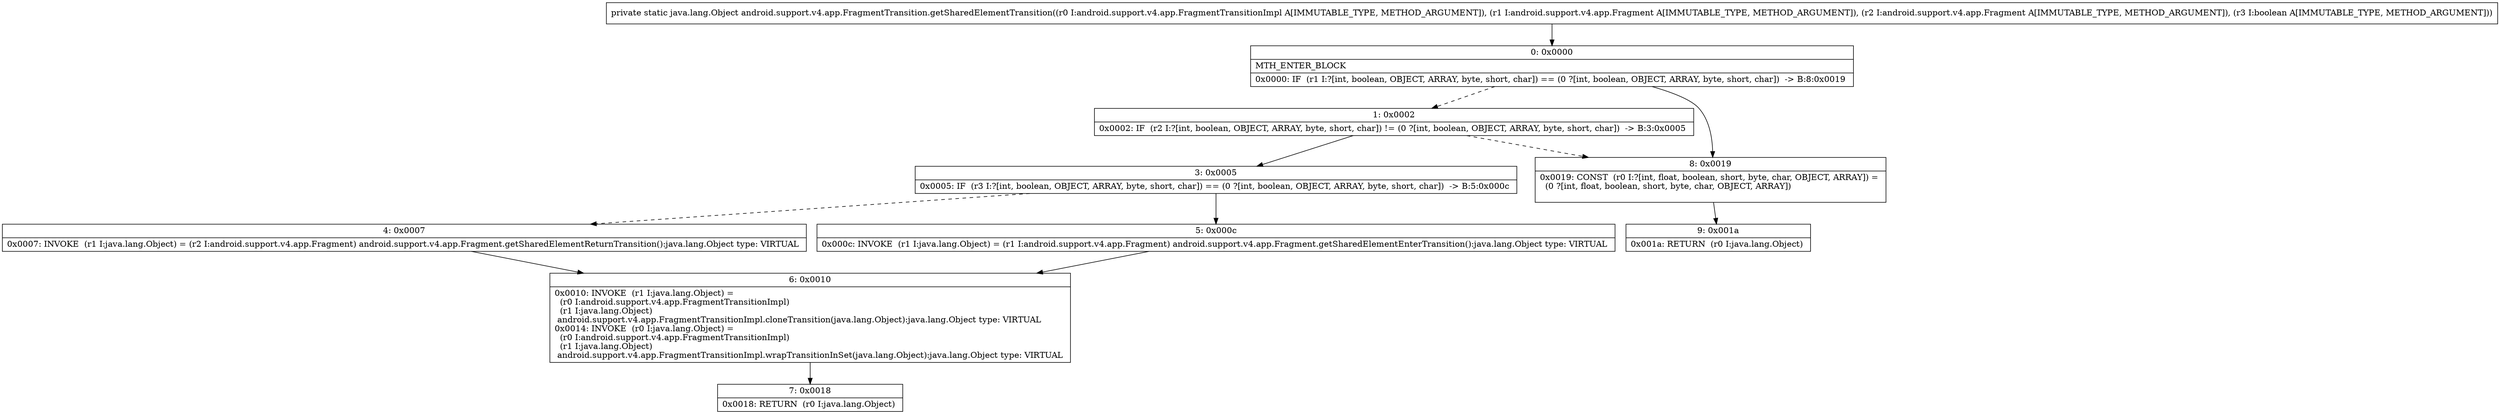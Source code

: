 digraph "CFG forandroid.support.v4.app.FragmentTransition.getSharedElementTransition(Landroid\/support\/v4\/app\/FragmentTransitionImpl;Landroid\/support\/v4\/app\/Fragment;Landroid\/support\/v4\/app\/Fragment;Z)Ljava\/lang\/Object;" {
Node_0 [shape=record,label="{0\:\ 0x0000|MTH_ENTER_BLOCK\l|0x0000: IF  (r1 I:?[int, boolean, OBJECT, ARRAY, byte, short, char]) == (0 ?[int, boolean, OBJECT, ARRAY, byte, short, char])  \-\> B:8:0x0019 \l}"];
Node_1 [shape=record,label="{1\:\ 0x0002|0x0002: IF  (r2 I:?[int, boolean, OBJECT, ARRAY, byte, short, char]) != (0 ?[int, boolean, OBJECT, ARRAY, byte, short, char])  \-\> B:3:0x0005 \l}"];
Node_3 [shape=record,label="{3\:\ 0x0005|0x0005: IF  (r3 I:?[int, boolean, OBJECT, ARRAY, byte, short, char]) == (0 ?[int, boolean, OBJECT, ARRAY, byte, short, char])  \-\> B:5:0x000c \l}"];
Node_4 [shape=record,label="{4\:\ 0x0007|0x0007: INVOKE  (r1 I:java.lang.Object) = (r2 I:android.support.v4.app.Fragment) android.support.v4.app.Fragment.getSharedElementReturnTransition():java.lang.Object type: VIRTUAL \l}"];
Node_5 [shape=record,label="{5\:\ 0x000c|0x000c: INVOKE  (r1 I:java.lang.Object) = (r1 I:android.support.v4.app.Fragment) android.support.v4.app.Fragment.getSharedElementEnterTransition():java.lang.Object type: VIRTUAL \l}"];
Node_6 [shape=record,label="{6\:\ 0x0010|0x0010: INVOKE  (r1 I:java.lang.Object) = \l  (r0 I:android.support.v4.app.FragmentTransitionImpl)\l  (r1 I:java.lang.Object)\l android.support.v4.app.FragmentTransitionImpl.cloneTransition(java.lang.Object):java.lang.Object type: VIRTUAL \l0x0014: INVOKE  (r0 I:java.lang.Object) = \l  (r0 I:android.support.v4.app.FragmentTransitionImpl)\l  (r1 I:java.lang.Object)\l android.support.v4.app.FragmentTransitionImpl.wrapTransitionInSet(java.lang.Object):java.lang.Object type: VIRTUAL \l}"];
Node_7 [shape=record,label="{7\:\ 0x0018|0x0018: RETURN  (r0 I:java.lang.Object) \l}"];
Node_8 [shape=record,label="{8\:\ 0x0019|0x0019: CONST  (r0 I:?[int, float, boolean, short, byte, char, OBJECT, ARRAY]) = \l  (0 ?[int, float, boolean, short, byte, char, OBJECT, ARRAY])\l \l}"];
Node_9 [shape=record,label="{9\:\ 0x001a|0x001a: RETURN  (r0 I:java.lang.Object) \l}"];
MethodNode[shape=record,label="{private static java.lang.Object android.support.v4.app.FragmentTransition.getSharedElementTransition((r0 I:android.support.v4.app.FragmentTransitionImpl A[IMMUTABLE_TYPE, METHOD_ARGUMENT]), (r1 I:android.support.v4.app.Fragment A[IMMUTABLE_TYPE, METHOD_ARGUMENT]), (r2 I:android.support.v4.app.Fragment A[IMMUTABLE_TYPE, METHOD_ARGUMENT]), (r3 I:boolean A[IMMUTABLE_TYPE, METHOD_ARGUMENT])) }"];
MethodNode -> Node_0;
Node_0 -> Node_1[style=dashed];
Node_0 -> Node_8;
Node_1 -> Node_3;
Node_1 -> Node_8[style=dashed];
Node_3 -> Node_4[style=dashed];
Node_3 -> Node_5;
Node_4 -> Node_6;
Node_5 -> Node_6;
Node_6 -> Node_7;
Node_8 -> Node_9;
}

